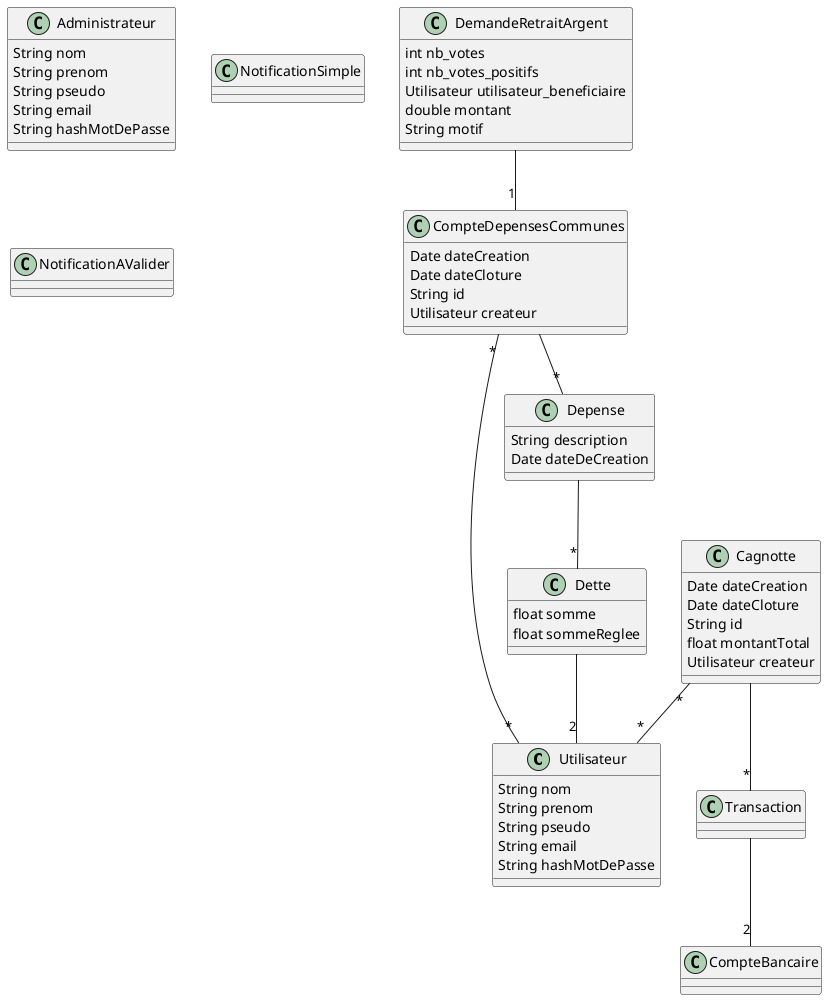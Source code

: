 @startuml Classes

	class Utilisateur {
		String nom
		String prenom
		String pseudo
		String email
		String hashMotDePasse
	}

	class Administrateur {
		String nom
		String prenom
		String pseudo
		String email
		String hashMotDePasse
	}

	class Cagnotte {
		Date dateCreation
		Date dateCloture
		String id
		float montantTotal
		Utilisateur createur
	}

	Cagnotte "*"--"*" Utilisateur
	Cagnotte --"*" Transaction

	class CompteDepensesCommunes {
		Date dateCreation
		Date dateCloture
		String id
		Utilisateur createur
	}
	CompteDepensesCommunes "*"--"*" Utilisateur
	CompteDepensesCommunes --"*" Depense

	class Depense {
		String description
		Date dateDeCreation
	}
	Depense --"*" Dette

	class Dette {
		float somme
		float sommeReglee
	}
	Dette --"2" Utilisateur

	class Transaction {

	}

	Transaction --"2" CompteBancaire

	class CompteBancaire {

	}

	class NotificationSimple {

	}

	class NotificationAValider {

	}

	class DemandeRetraitArgent {
		int nb_votes
		int nb_votes_positifs
		Utilisateur utilisateur_beneficiaire
		double montant
		String motif
	}
	DemandeRetraitArgent --"1" CompteDepensesCommunes

@enduml